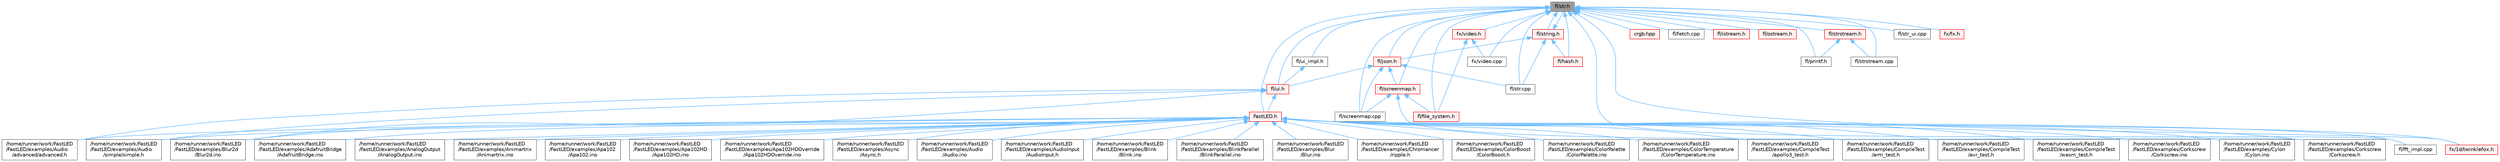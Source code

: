 digraph "fl/str.h"
{
 // INTERACTIVE_SVG=YES
 // LATEX_PDF_SIZE
  bgcolor="transparent";
  edge [fontname=Helvetica,fontsize=10,labelfontname=Helvetica,labelfontsize=10];
  node [fontname=Helvetica,fontsize=10,shape=box,height=0.2,width=0.4];
  Node1 [id="Node000001",label="fl/str.h",height=0.2,width=0.4,color="gray40", fillcolor="grey60", style="filled", fontcolor="black",tooltip=" "];
  Node1 -> Node2 [id="edge1_Node000001_Node000002",dir="back",color="steelblue1",style="solid",tooltip=" "];
  Node2 [id="Node000002",label="FastLED.h",height=0.2,width=0.4,color="red", fillcolor="#FFF0F0", style="filled",URL="$db/d97/_fast_l_e_d_8h.html",tooltip="central include file for FastLED, defines the CFastLED class/object"];
  Node2 -> Node3 [id="edge2_Node000002_Node000003",dir="back",color="steelblue1",style="solid",tooltip=" "];
  Node3 [id="Node000003",label="/home/runner/work/FastLED\l/FastLED/examples/AdafruitBridge\l/AdafruitBridge.ino",height=0.2,width=0.4,color="grey40", fillcolor="white", style="filled",URL="$d8/d21/_adafruit_bridge_8ino.html",tooltip=" "];
  Node2 -> Node4 [id="edge3_Node000002_Node000004",dir="back",color="steelblue1",style="solid",tooltip=" "];
  Node4 [id="Node000004",label="/home/runner/work/FastLED\l/FastLED/examples/AnalogOutput\l/AnalogOutput.ino",height=0.2,width=0.4,color="grey40", fillcolor="white", style="filled",URL="$d5/d17/_analog_output_8ino.html",tooltip="Demonstrates how to use FastLED color functions even without a \"pixel-addressible\" smart LED strip."];
  Node2 -> Node5 [id="edge4_Node000002_Node000005",dir="back",color="steelblue1",style="solid",tooltip=" "];
  Node5 [id="Node000005",label="/home/runner/work/FastLED\l/FastLED/examples/Animartrix\l/Animartrix.ino",height=0.2,width=0.4,color="grey40", fillcolor="white", style="filled",URL="$d6/d05/_animartrix_8ino.html",tooltip="Demo of the Animatrix effects."];
  Node2 -> Node6 [id="edge5_Node000002_Node000006",dir="back",color="steelblue1",style="solid",tooltip=" "];
  Node6 [id="Node000006",label="/home/runner/work/FastLED\l/FastLED/examples/Apa102\l/Apa102.ino",height=0.2,width=0.4,color="grey40", fillcolor="white", style="filled",URL="$dd/d0f/_apa102_8ino.html",tooltip=" "];
  Node2 -> Node7 [id="edge6_Node000002_Node000007",dir="back",color="steelblue1",style="solid",tooltip=" "];
  Node7 [id="Node000007",label="/home/runner/work/FastLED\l/FastLED/examples/Apa102HD\l/Apa102HD.ino",height=0.2,width=0.4,color="grey40", fillcolor="white", style="filled",URL="$d1/d75/_apa102_h_d_8ino.html",tooltip="Example showing how to use the APA102HD gamma correction."];
  Node2 -> Node8 [id="edge7_Node000002_Node000008",dir="back",color="steelblue1",style="solid",tooltip=" "];
  Node8 [id="Node000008",label="/home/runner/work/FastLED\l/FastLED/examples/Apa102HDOverride\l/Apa102HDOverride.ino",height=0.2,width=0.4,color="grey40", fillcolor="white", style="filled",URL="$d3/d6e/_apa102_h_d_override_8ino.html",tooltip=" "];
  Node2 -> Node9 [id="edge8_Node000002_Node000009",dir="back",color="steelblue1",style="solid",tooltip=" "];
  Node9 [id="Node000009",label="/home/runner/work/FastLED\l/FastLED/examples/Async\l/Async.h",height=0.2,width=0.4,color="grey40", fillcolor="white", style="filled",URL="$d5/d1b/examples_2_async_2async_8h.html",tooltip=" "];
  Node2 -> Node10 [id="edge9_Node000002_Node000010",dir="back",color="steelblue1",style="solid",tooltip=" "];
  Node10 [id="Node000010",label="/home/runner/work/FastLED\l/FastLED/examples/Audio\l/Audio.ino",height=0.2,width=0.4,color="grey40", fillcolor="white", style="filled",URL="$dc/d5d/_audio_8ino.html",tooltip="Audio visualization example with XY mapping."];
  Node2 -> Node11 [id="edge10_Node000002_Node000011",dir="back",color="steelblue1",style="solid",tooltip=" "];
  Node11 [id="Node000011",label="/home/runner/work/FastLED\l/FastLED/examples/Audio\l/advanced/advanced.h",height=0.2,width=0.4,color="grey40", fillcolor="white", style="filled",URL="$da/dc7/advanced_8h.html",tooltip=" "];
  Node2 -> Node12 [id="edge11_Node000002_Node000012",dir="back",color="steelblue1",style="solid",tooltip=" "];
  Node12 [id="Node000012",label="/home/runner/work/FastLED\l/FastLED/examples/Audio\l/simple/simple.h",height=0.2,width=0.4,color="grey40", fillcolor="white", style="filled",URL="$db/d49/_audio_2simple_2simple_8h.html",tooltip=" "];
  Node2 -> Node13 [id="edge12_Node000002_Node000013",dir="back",color="steelblue1",style="solid",tooltip=" "];
  Node13 [id="Node000013",label="/home/runner/work/FastLED\l/FastLED/examples/AudioInput\l/AudioInput.h",height=0.2,width=0.4,color="grey40", fillcolor="white", style="filled",URL="$d8/dce/_audio_input_8h.html",tooltip=" "];
  Node2 -> Node14 [id="edge13_Node000002_Node000014",dir="back",color="steelblue1",style="solid",tooltip=" "];
  Node14 [id="Node000014",label="/home/runner/work/FastLED\l/FastLED/examples/Blink\l/Blink.ino",height=0.2,width=0.4,color="grey40", fillcolor="white", style="filled",URL="$d0/dc3/_blink_8ino.html",tooltip="Blink the first LED of an LED strip."];
  Node2 -> Node15 [id="edge14_Node000002_Node000015",dir="back",color="steelblue1",style="solid",tooltip=" "];
  Node15 [id="Node000015",label="/home/runner/work/FastLED\l/FastLED/examples/BlinkParallel\l/BlinkParallel.ino",height=0.2,width=0.4,color="grey40", fillcolor="white", style="filled",URL="$d5/d4d/_blink_parallel_8ino.html",tooltip="Shows parallel usage of WS2812 strips."];
  Node2 -> Node16 [id="edge15_Node000002_Node000016",dir="back",color="steelblue1",style="solid",tooltip=" "];
  Node16 [id="Node000016",label="/home/runner/work/FastLED\l/FastLED/examples/Blur\l/Blur.ino",height=0.2,width=0.4,color="grey40", fillcolor="white", style="filled",URL="$d4/d0c/_blur_8ino.html",tooltip=" "];
  Node2 -> Node17 [id="edge16_Node000002_Node000017",dir="back",color="steelblue1",style="solid",tooltip=" "];
  Node17 [id="Node000017",label="/home/runner/work/FastLED\l/FastLED/examples/Blur2d\l/Blur2d.ino",height=0.2,width=0.4,color="grey40", fillcolor="white", style="filled",URL="$df/d42/_blur2d_8ino.html",tooltip="Demonstrates 2D blur effects on LED matrix."];
  Node2 -> Node18 [id="edge17_Node000002_Node000018",dir="back",color="steelblue1",style="solid",tooltip=" "];
  Node18 [id="Node000018",label="/home/runner/work/FastLED\l/FastLED/examples/Chromancer\l/ripple.h",height=0.2,width=0.4,color="grey40", fillcolor="white", style="filled",URL="$de/de3/ripple_8h.html",tooltip=" "];
  Node2 -> Node19 [id="edge18_Node000002_Node000019",dir="back",color="steelblue1",style="solid",tooltip=" "];
  Node19 [id="Node000019",label="/home/runner/work/FastLED\l/FastLED/examples/ColorBoost\l/ColorBoost.h",height=0.2,width=0.4,color="grey40", fillcolor="white", style="filled",URL="$db/df4/_color_boost_8h.html",tooltip="Demo of CRGB::colorBoost() for video display on WS2812 LEDs using animated rainbow effect (based on P..."];
  Node2 -> Node20 [id="edge19_Node000002_Node000020",dir="back",color="steelblue1",style="solid",tooltip=" "];
  Node20 [id="Node000020",label="/home/runner/work/FastLED\l/FastLED/examples/ColorPalette\l/ColorPalette.ino",height=0.2,width=0.4,color="grey40", fillcolor="white", style="filled",URL="$d1/dc5/_color_palette_8ino.html",tooltip="Demonstrates how to use ColorPalettes."];
  Node2 -> Node21 [id="edge20_Node000002_Node000021",dir="back",color="steelblue1",style="solid",tooltip=" "];
  Node21 [id="Node000021",label="/home/runner/work/FastLED\l/FastLED/examples/ColorTemperature\l/ColorTemperature.ino",height=0.2,width=0.4,color="grey40", fillcolor="white", style="filled",URL="$d7/d22/_color_temperature_8ino.html",tooltip="Demonstrates how to use ColorTemperature based color correction."];
  Node2 -> Node22 [id="edge21_Node000002_Node000022",dir="back",color="steelblue1",style="solid",tooltip=" "];
  Node22 [id="Node000022",label="/home/runner/work/FastLED\l/FastLED/examples/CompileTest\l/apollo3_test.h",height=0.2,width=0.4,color="grey40", fillcolor="white", style="filled",URL="$d7/dd7/apollo3__test_8h.html",tooltip=" "];
  Node2 -> Node23 [id="edge22_Node000002_Node000023",dir="back",color="steelblue1",style="solid",tooltip=" "];
  Node23 [id="Node000023",label="/home/runner/work/FastLED\l/FastLED/examples/CompileTest\l/arm_test.h",height=0.2,width=0.4,color="grey40", fillcolor="white", style="filled",URL="$db/d21/arm__test_8h.html",tooltip=" "];
  Node2 -> Node24 [id="edge23_Node000002_Node000024",dir="back",color="steelblue1",style="solid",tooltip=" "];
  Node24 [id="Node000024",label="/home/runner/work/FastLED\l/FastLED/examples/CompileTest\l/avr_test.h",height=0.2,width=0.4,color="grey40", fillcolor="white", style="filled",URL="$df/d84/avr__test_8h.html",tooltip=" "];
  Node2 -> Node25 [id="edge24_Node000002_Node000025",dir="back",color="steelblue1",style="solid",tooltip=" "];
  Node25 [id="Node000025",label="/home/runner/work/FastLED\l/FastLED/examples/CompileTest\l/wasm_test.h",height=0.2,width=0.4,color="grey40", fillcolor="white", style="filled",URL="$d1/dda/wasm__test_8h.html",tooltip=" "];
  Node2 -> Node26 [id="edge25_Node000002_Node000026",dir="back",color="steelblue1",style="solid",tooltip=" "];
  Node26 [id="Node000026",label="/home/runner/work/FastLED\l/FastLED/examples/Corkscrew\l/Corkscrew.h",height=0.2,width=0.4,color="grey40", fillcolor="white", style="filled",URL="$df/d40/examples_2_corkscrew_2corkscrew_8h.html",tooltip=" "];
  Node2 -> Node27 [id="edge26_Node000002_Node000027",dir="back",color="steelblue1",style="solid",tooltip=" "];
  Node27 [id="Node000027",label="/home/runner/work/FastLED\l/FastLED/examples/Corkscrew\l/Corkscrew.ino",height=0.2,width=0.4,color="grey40", fillcolor="white", style="filled",URL="$d7/de3/_corkscrew_8ino.html",tooltip=" "];
  Node2 -> Node28 [id="edge27_Node000002_Node000028",dir="back",color="steelblue1",style="solid",tooltip=" "];
  Node28 [id="Node000028",label="/home/runner/work/FastLED\l/FastLED/examples/Cylon\l/Cylon.ino",height=0.2,width=0.4,color="grey40", fillcolor="white", style="filled",URL="$d8/d97/_cylon_8ino.html",tooltip="An animation that moves a single LED back and forth as the entire strip changes."];
  Node2 -> Node122 [id="edge28_Node000002_Node000122",dir="back",color="steelblue1",style="solid",tooltip=" "];
  Node122 [id="Node000122",label="fl/fft_impl.cpp",height=0.2,width=0.4,color="grey40", fillcolor="white", style="filled",URL="$d1/dff/fft__impl_8cpp.html",tooltip=" "];
  Node2 -> Node130 [id="edge29_Node000002_Node000130",dir="back",color="steelblue1",style="solid",tooltip=" "];
  Node130 [id="Node000130",label="fx/1d/twinklefox.h",height=0.2,width=0.4,color="red", fillcolor="#FFF0F0", style="filled",URL="$d1/df6/twinklefox_8h.html",tooltip=" "];
  Node1 -> Node142 [id="edge30_Node000001_Node000142",dir="back",color="steelblue1",style="solid",tooltip=" "];
  Node142 [id="Node000142",label="crgb.hpp",height=0.2,width=0.4,color="red", fillcolor="#FFF0F0", style="filled",URL="$d0/d4b/crgb_8hpp.html",tooltip="Defines utility functions for the red, green, and blue (RGB) pixel struct."];
  Node1 -> Node159 [id="edge31_Node000001_Node000159",dir="back",color="steelblue1",style="solid",tooltip=" "];
  Node159 [id="Node000159",label="fl/fetch.cpp",height=0.2,width=0.4,color="grey40", fillcolor="white", style="filled",URL="$d9/ddd/fetch_8cpp.html",tooltip=" "];
  Node1 -> Node122 [id="edge32_Node000001_Node000122",dir="back",color="steelblue1",style="solid",tooltip=" "];
  Node1 -> Node160 [id="edge33_Node000001_Node000160",dir="back",color="steelblue1",style="solid",tooltip=" "];
  Node160 [id="Node000160",label="fl/file_system.h",height=0.2,width=0.4,color="red", fillcolor="#FFF0F0", style="filled",URL="$d6/d8d/file__system_8h.html",tooltip=" "];
  Node1 -> Node169 [id="edge34_Node000001_Node000169",dir="back",color="steelblue1",style="solid",tooltip=" "];
  Node169 [id="Node000169",label="fl/hash.h",height=0.2,width=0.4,color="red", fillcolor="#FFF0F0", style="filled",URL="$db/dfb/hash_8h.html",tooltip=" "];
  Node1 -> Node204 [id="edge35_Node000001_Node000204",dir="back",color="steelblue1",style="solid",tooltip=" "];
  Node204 [id="Node000204",label="fl/istream.h",height=0.2,width=0.4,color="red", fillcolor="#FFF0F0", style="filled",URL="$db/dc9/istream_8h.html",tooltip=" "];
  Node1 -> Node178 [id="edge36_Node000001_Node000178",dir="back",color="steelblue1",style="solid",tooltip=" "];
  Node178 [id="Node000178",label="fl/json.h",height=0.2,width=0.4,color="red", fillcolor="#FFF0F0", style="filled",URL="$d7/d91/fl_2json_8h.html",tooltip="FastLED's Elegant JSON Library: fl::Json"];
  Node178 -> Node180 [id="edge37_Node000178_Node000180",dir="back",color="steelblue1",style="solid",tooltip=" "];
  Node180 [id="Node000180",label="fl/screenmap.cpp",height=0.2,width=0.4,color="grey40", fillcolor="white", style="filled",URL="$d9/d6f/screenmap_8cpp.html",tooltip=" "];
  Node178 -> Node181 [id="edge38_Node000178_Node000181",dir="back",color="steelblue1",style="solid",tooltip=" "];
  Node181 [id="Node000181",label="fl/screenmap.h",height=0.2,width=0.4,color="red", fillcolor="#FFF0F0", style="filled",URL="$d7/d97/screenmap_8h.html",tooltip=" "];
  Node181 -> Node26 [id="edge39_Node000181_Node000026",dir="back",color="steelblue1",style="solid",tooltip=" "];
  Node181 -> Node160 [id="edge40_Node000181_Node000160",dir="back",color="steelblue1",style="solid",tooltip=" "];
  Node181 -> Node180 [id="edge41_Node000181_Node000180",dir="back",color="steelblue1",style="solid",tooltip=" "];
  Node178 -> Node196 [id="edge42_Node000178_Node000196",dir="back",color="steelblue1",style="solid",tooltip=" "];
  Node196 [id="Node000196",label="fl/str.cpp",height=0.2,width=0.4,color="grey40", fillcolor="white", style="filled",URL="$d1/d1f/str_8cpp.html",tooltip=" "];
  Node178 -> Node186 [id="edge43_Node000178_Node000186",dir="back",color="steelblue1",style="solid",tooltip=" "];
  Node186 [id="Node000186",label="fl/ui.h",height=0.2,width=0.4,color="red", fillcolor="#FFF0F0", style="filled",URL="$d9/d3b/ui_8h.html",tooltip=" "];
  Node186 -> Node11 [id="edge44_Node000186_Node000011",dir="back",color="steelblue1",style="solid",tooltip=" "];
  Node186 -> Node12 [id="edge45_Node000186_Node000012",dir="back",color="steelblue1",style="solid",tooltip=" "];
  Node186 -> Node17 [id="edge46_Node000186_Node000017",dir="back",color="steelblue1",style="solid",tooltip=" "];
  Node186 -> Node2 [id="edge47_Node000186_Node000002",dir="back",color="steelblue1",style="solid",tooltip=" "];
  Node1 -> Node207 [id="edge48_Node000001_Node000207",dir="back",color="steelblue1",style="solid",tooltip=" "];
  Node207 [id="Node000207",label="fl/ostream.h",height=0.2,width=0.4,color="red", fillcolor="#FFF0F0", style="filled",URL="$dc/d64/ostream_8h.html",tooltip=" "];
  Node1 -> Node209 [id="edge49_Node000001_Node000209",dir="back",color="steelblue1",style="solid",tooltip=" "];
  Node209 [id="Node000209",label="fl/printf.h",height=0.2,width=0.4,color="grey40", fillcolor="white", style="filled",URL="$d3/d6b/printf_8h.html",tooltip=" "];
  Node1 -> Node180 [id="edge50_Node000001_Node000180",dir="back",color="steelblue1",style="solid",tooltip=" "];
  Node1 -> Node181 [id="edge51_Node000001_Node000181",dir="back",color="steelblue1",style="solid",tooltip=" "];
  Node1 -> Node196 [id="edge52_Node000001_Node000196",dir="back",color="steelblue1",style="solid",tooltip=" "];
  Node1 -> Node210 [id="edge53_Node000001_Node000210",dir="back",color="steelblue1",style="solid",tooltip=" "];
  Node210 [id="Node000210",label="fl/str_ui.cpp",height=0.2,width=0.4,color="grey40", fillcolor="white", style="filled",URL="$da/d80/str__ui_8cpp.html",tooltip=" "];
  Node1 -> Node211 [id="edge54_Node000001_Node000211",dir="back",color="steelblue1",style="solid",tooltip=" "];
  Node211 [id="Node000211",label="fl/string.h",height=0.2,width=0.4,color="red", fillcolor="#FFF0F0", style="filled",URL="$da/d66/string_8h.html",tooltip=" "];
  Node211 -> Node169 [id="edge55_Node000211_Node000169",dir="back",color="steelblue1",style="solid",tooltip=" "];
  Node211 -> Node178 [id="edge56_Node000211_Node000178",dir="back",color="steelblue1",style="solid",tooltip=" "];
  Node211 -> Node196 [id="edge57_Node000211_Node000196",dir="back",color="steelblue1",style="solid",tooltip=" "];
  Node211 -> Node1 [id="edge58_Node000211_Node000001",dir="back",color="steelblue1",style="solid",tooltip=" "];
  Node1 -> Node249 [id="edge59_Node000001_Node000249",dir="back",color="steelblue1",style="solid",tooltip=" "];
  Node249 [id="Node000249",label="fl/strstream.cpp",height=0.2,width=0.4,color="grey40", fillcolor="white", style="filled",URL="$d3/d80/strstream_8cpp.html",tooltip=" "];
  Node1 -> Node323 [id="edge60_Node000001_Node000323",dir="back",color="steelblue1",style="solid",tooltip=" "];
  Node323 [id="Node000323",label="fl/strstream.h",height=0.2,width=0.4,color="red", fillcolor="#FFF0F0", style="filled",URL="$d8/d00/strstream_8h.html",tooltip=" "];
  Node323 -> Node209 [id="edge61_Node000323_Node000209",dir="back",color="steelblue1",style="solid",tooltip=" "];
  Node323 -> Node249 [id="edge62_Node000323_Node000249",dir="back",color="steelblue1",style="solid",tooltip=" "];
  Node1 -> Node186 [id="edge63_Node000001_Node000186",dir="back",color="steelblue1",style="solid",tooltip=" "];
  Node1 -> Node281 [id="edge64_Node000001_Node000281",dir="back",color="steelblue1",style="solid",tooltip=" "];
  Node281 [id="Node000281",label="fl/ui_impl.h",height=0.2,width=0.4,color="grey40", fillcolor="white", style="filled",URL="$d6/dc0/ui__impl_8h.html",tooltip=" "];
  Node281 -> Node186 [id="edge65_Node000281_Node000186",dir="back",color="steelblue1",style="solid",tooltip=" "];
  Node1 -> Node130 [id="edge66_Node000001_Node000130",dir="back",color="steelblue1",style="solid",tooltip=" "];
  Node1 -> Node289 [id="edge67_Node000001_Node000289",dir="back",color="steelblue1",style="solid",tooltip=" "];
  Node289 [id="Node000289",label="fx/fx.h",height=0.2,width=0.4,color="red", fillcolor="#FFF0F0", style="filled",URL="$d2/d0c/fx_8h.html",tooltip=" "];
  Node1 -> Node163 [id="edge68_Node000001_Node000163",dir="back",color="steelblue1",style="solid",tooltip=" "];
  Node163 [id="Node000163",label="fx/video.cpp",height=0.2,width=0.4,color="grey40", fillcolor="white", style="filled",URL="$d0/d05/video_8cpp.html",tooltip=" "];
  Node1 -> Node263 [id="edge69_Node000001_Node000263",dir="back",color="steelblue1",style="solid",tooltip=" "];
  Node263 [id="Node000263",label="fx/video.h",height=0.2,width=0.4,color="red", fillcolor="#FFF0F0", style="filled",URL="$dd/d78/video_8h.html",tooltip=" "];
  Node263 -> Node160 [id="edge70_Node000263_Node000160",dir="back",color="steelblue1",style="solid",tooltip=" "];
  Node263 -> Node163 [id="edge71_Node000263_Node000163",dir="back",color="steelblue1",style="solid",tooltip=" "];
}
